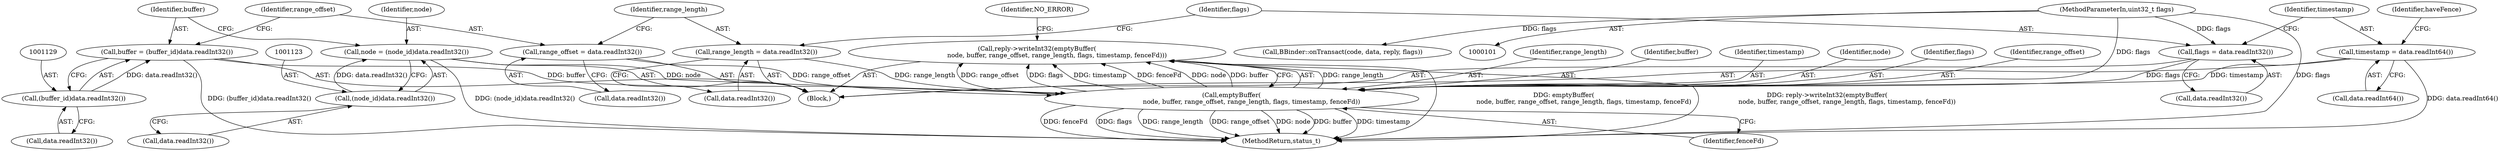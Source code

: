 digraph "0_Android_8d87321b704cb3f88e8cae668937d001fd63d5e3@API" {
"1001153" [label="(Call,reply->writeInt32(emptyBuffer(\n                    node, buffer, range_offset, range_length, flags, timestamp, fenceFd)))"];
"1001154" [label="(Call,emptyBuffer(\n                    node, buffer, range_offset, range_length, flags, timestamp, fenceFd))"];
"1001120" [label="(Call,node = (node_id)data.readInt32())"];
"1001122" [label="(Call,(node_id)data.readInt32())"];
"1001126" [label="(Call,buffer = (buffer_id)data.readInt32())"];
"1001128" [label="(Call,(buffer_id)data.readInt32())"];
"1001132" [label="(Call,range_offset = data.readInt32())"];
"1001136" [label="(Call,range_length = data.readInt32())"];
"1001140" [label="(Call,flags = data.readInt32())"];
"1000105" [label="(MethodParameterIn,uint32_t flags)"];
"1001144" [label="(Call,timestamp = data.readInt64())"];
"1001207" [label="(MethodReturn,status_t)"];
"1000105" [label="(MethodParameterIn,uint32_t flags)"];
"1001127" [label="(Identifier,buffer)"];
"1001132" [label="(Call,range_offset = data.readInt32())"];
"1001144" [label="(Call,timestamp = data.readInt64())"];
"1001133" [label="(Identifier,range_offset)"];
"1001146" [label="(Call,data.readInt64())"];
"1001163" [label="(Identifier,NO_ERROR)"];
"1001126" [label="(Call,buffer = (buffer_id)data.readInt32())"];
"1001149" [label="(Identifier,haveFence)"];
"1001158" [label="(Identifier,range_length)"];
"1001202" [label="(Call,BBinder::onTransact(code, data, reply, flags))"];
"1001120" [label="(Call,node = (node_id)data.readInt32())"];
"1001128" [label="(Call,(buffer_id)data.readInt32())"];
"1001156" [label="(Identifier,buffer)"];
"1001145" [label="(Identifier,timestamp)"];
"1001136" [label="(Call,range_length = data.readInt32())"];
"1001122" [label="(Call,(node_id)data.readInt32())"];
"1001160" [label="(Identifier,timestamp)"];
"1001142" [label="(Call,data.readInt32())"];
"1001141" [label="(Identifier,flags)"];
"1001121" [label="(Identifier,node)"];
"1001137" [label="(Identifier,range_length)"];
"1001138" [label="(Call,data.readInt32())"];
"1001155" [label="(Identifier,node)"];
"1001134" [label="(Call,data.readInt32())"];
"1001159" [label="(Identifier,flags)"];
"1001157" [label="(Identifier,range_offset)"];
"1001140" [label="(Call,flags = data.readInt32())"];
"1001114" [label="(Block,)"];
"1001153" [label="(Call,reply->writeInt32(emptyBuffer(\n                    node, buffer, range_offset, range_length, flags, timestamp, fenceFd)))"];
"1001161" [label="(Identifier,fenceFd)"];
"1001124" [label="(Call,data.readInt32())"];
"1001130" [label="(Call,data.readInt32())"];
"1001154" [label="(Call,emptyBuffer(\n                    node, buffer, range_offset, range_length, flags, timestamp, fenceFd))"];
"1001153" -> "1001114"  [label="AST: "];
"1001153" -> "1001154"  [label="CFG: "];
"1001154" -> "1001153"  [label="AST: "];
"1001163" -> "1001153"  [label="CFG: "];
"1001153" -> "1001207"  [label="DDG: emptyBuffer(\n                    node, buffer, range_offset, range_length, flags, timestamp, fenceFd)"];
"1001153" -> "1001207"  [label="DDG: reply->writeInt32(emptyBuffer(\n                    node, buffer, range_offset, range_length, flags, timestamp, fenceFd))"];
"1001154" -> "1001153"  [label="DDG: range_length"];
"1001154" -> "1001153"  [label="DDG: range_offset"];
"1001154" -> "1001153"  [label="DDG: flags"];
"1001154" -> "1001153"  [label="DDG: timestamp"];
"1001154" -> "1001153"  [label="DDG: fenceFd"];
"1001154" -> "1001153"  [label="DDG: node"];
"1001154" -> "1001153"  [label="DDG: buffer"];
"1001154" -> "1001161"  [label="CFG: "];
"1001155" -> "1001154"  [label="AST: "];
"1001156" -> "1001154"  [label="AST: "];
"1001157" -> "1001154"  [label="AST: "];
"1001158" -> "1001154"  [label="AST: "];
"1001159" -> "1001154"  [label="AST: "];
"1001160" -> "1001154"  [label="AST: "];
"1001161" -> "1001154"  [label="AST: "];
"1001154" -> "1001207"  [label="DDG: node"];
"1001154" -> "1001207"  [label="DDG: buffer"];
"1001154" -> "1001207"  [label="DDG: timestamp"];
"1001154" -> "1001207"  [label="DDG: fenceFd"];
"1001154" -> "1001207"  [label="DDG: flags"];
"1001154" -> "1001207"  [label="DDG: range_length"];
"1001154" -> "1001207"  [label="DDG: range_offset"];
"1001120" -> "1001154"  [label="DDG: node"];
"1001126" -> "1001154"  [label="DDG: buffer"];
"1001132" -> "1001154"  [label="DDG: range_offset"];
"1001136" -> "1001154"  [label="DDG: range_length"];
"1001140" -> "1001154"  [label="DDG: flags"];
"1000105" -> "1001154"  [label="DDG: flags"];
"1001144" -> "1001154"  [label="DDG: timestamp"];
"1001120" -> "1001114"  [label="AST: "];
"1001120" -> "1001122"  [label="CFG: "];
"1001121" -> "1001120"  [label="AST: "];
"1001122" -> "1001120"  [label="AST: "];
"1001127" -> "1001120"  [label="CFG: "];
"1001120" -> "1001207"  [label="DDG: (node_id)data.readInt32()"];
"1001122" -> "1001120"  [label="DDG: data.readInt32()"];
"1001122" -> "1001124"  [label="CFG: "];
"1001123" -> "1001122"  [label="AST: "];
"1001124" -> "1001122"  [label="AST: "];
"1001126" -> "1001114"  [label="AST: "];
"1001126" -> "1001128"  [label="CFG: "];
"1001127" -> "1001126"  [label="AST: "];
"1001128" -> "1001126"  [label="AST: "];
"1001133" -> "1001126"  [label="CFG: "];
"1001126" -> "1001207"  [label="DDG: (buffer_id)data.readInt32()"];
"1001128" -> "1001126"  [label="DDG: data.readInt32()"];
"1001128" -> "1001130"  [label="CFG: "];
"1001129" -> "1001128"  [label="AST: "];
"1001130" -> "1001128"  [label="AST: "];
"1001132" -> "1001114"  [label="AST: "];
"1001132" -> "1001134"  [label="CFG: "];
"1001133" -> "1001132"  [label="AST: "];
"1001134" -> "1001132"  [label="AST: "];
"1001137" -> "1001132"  [label="CFG: "];
"1001136" -> "1001114"  [label="AST: "];
"1001136" -> "1001138"  [label="CFG: "];
"1001137" -> "1001136"  [label="AST: "];
"1001138" -> "1001136"  [label="AST: "];
"1001141" -> "1001136"  [label="CFG: "];
"1001140" -> "1001114"  [label="AST: "];
"1001140" -> "1001142"  [label="CFG: "];
"1001141" -> "1001140"  [label="AST: "];
"1001142" -> "1001140"  [label="AST: "];
"1001145" -> "1001140"  [label="CFG: "];
"1000105" -> "1001140"  [label="DDG: flags"];
"1000105" -> "1000101"  [label="AST: "];
"1000105" -> "1001207"  [label="DDG: flags"];
"1000105" -> "1001202"  [label="DDG: flags"];
"1001144" -> "1001114"  [label="AST: "];
"1001144" -> "1001146"  [label="CFG: "];
"1001145" -> "1001144"  [label="AST: "];
"1001146" -> "1001144"  [label="AST: "];
"1001149" -> "1001144"  [label="CFG: "];
"1001144" -> "1001207"  [label="DDG: data.readInt64()"];
}
